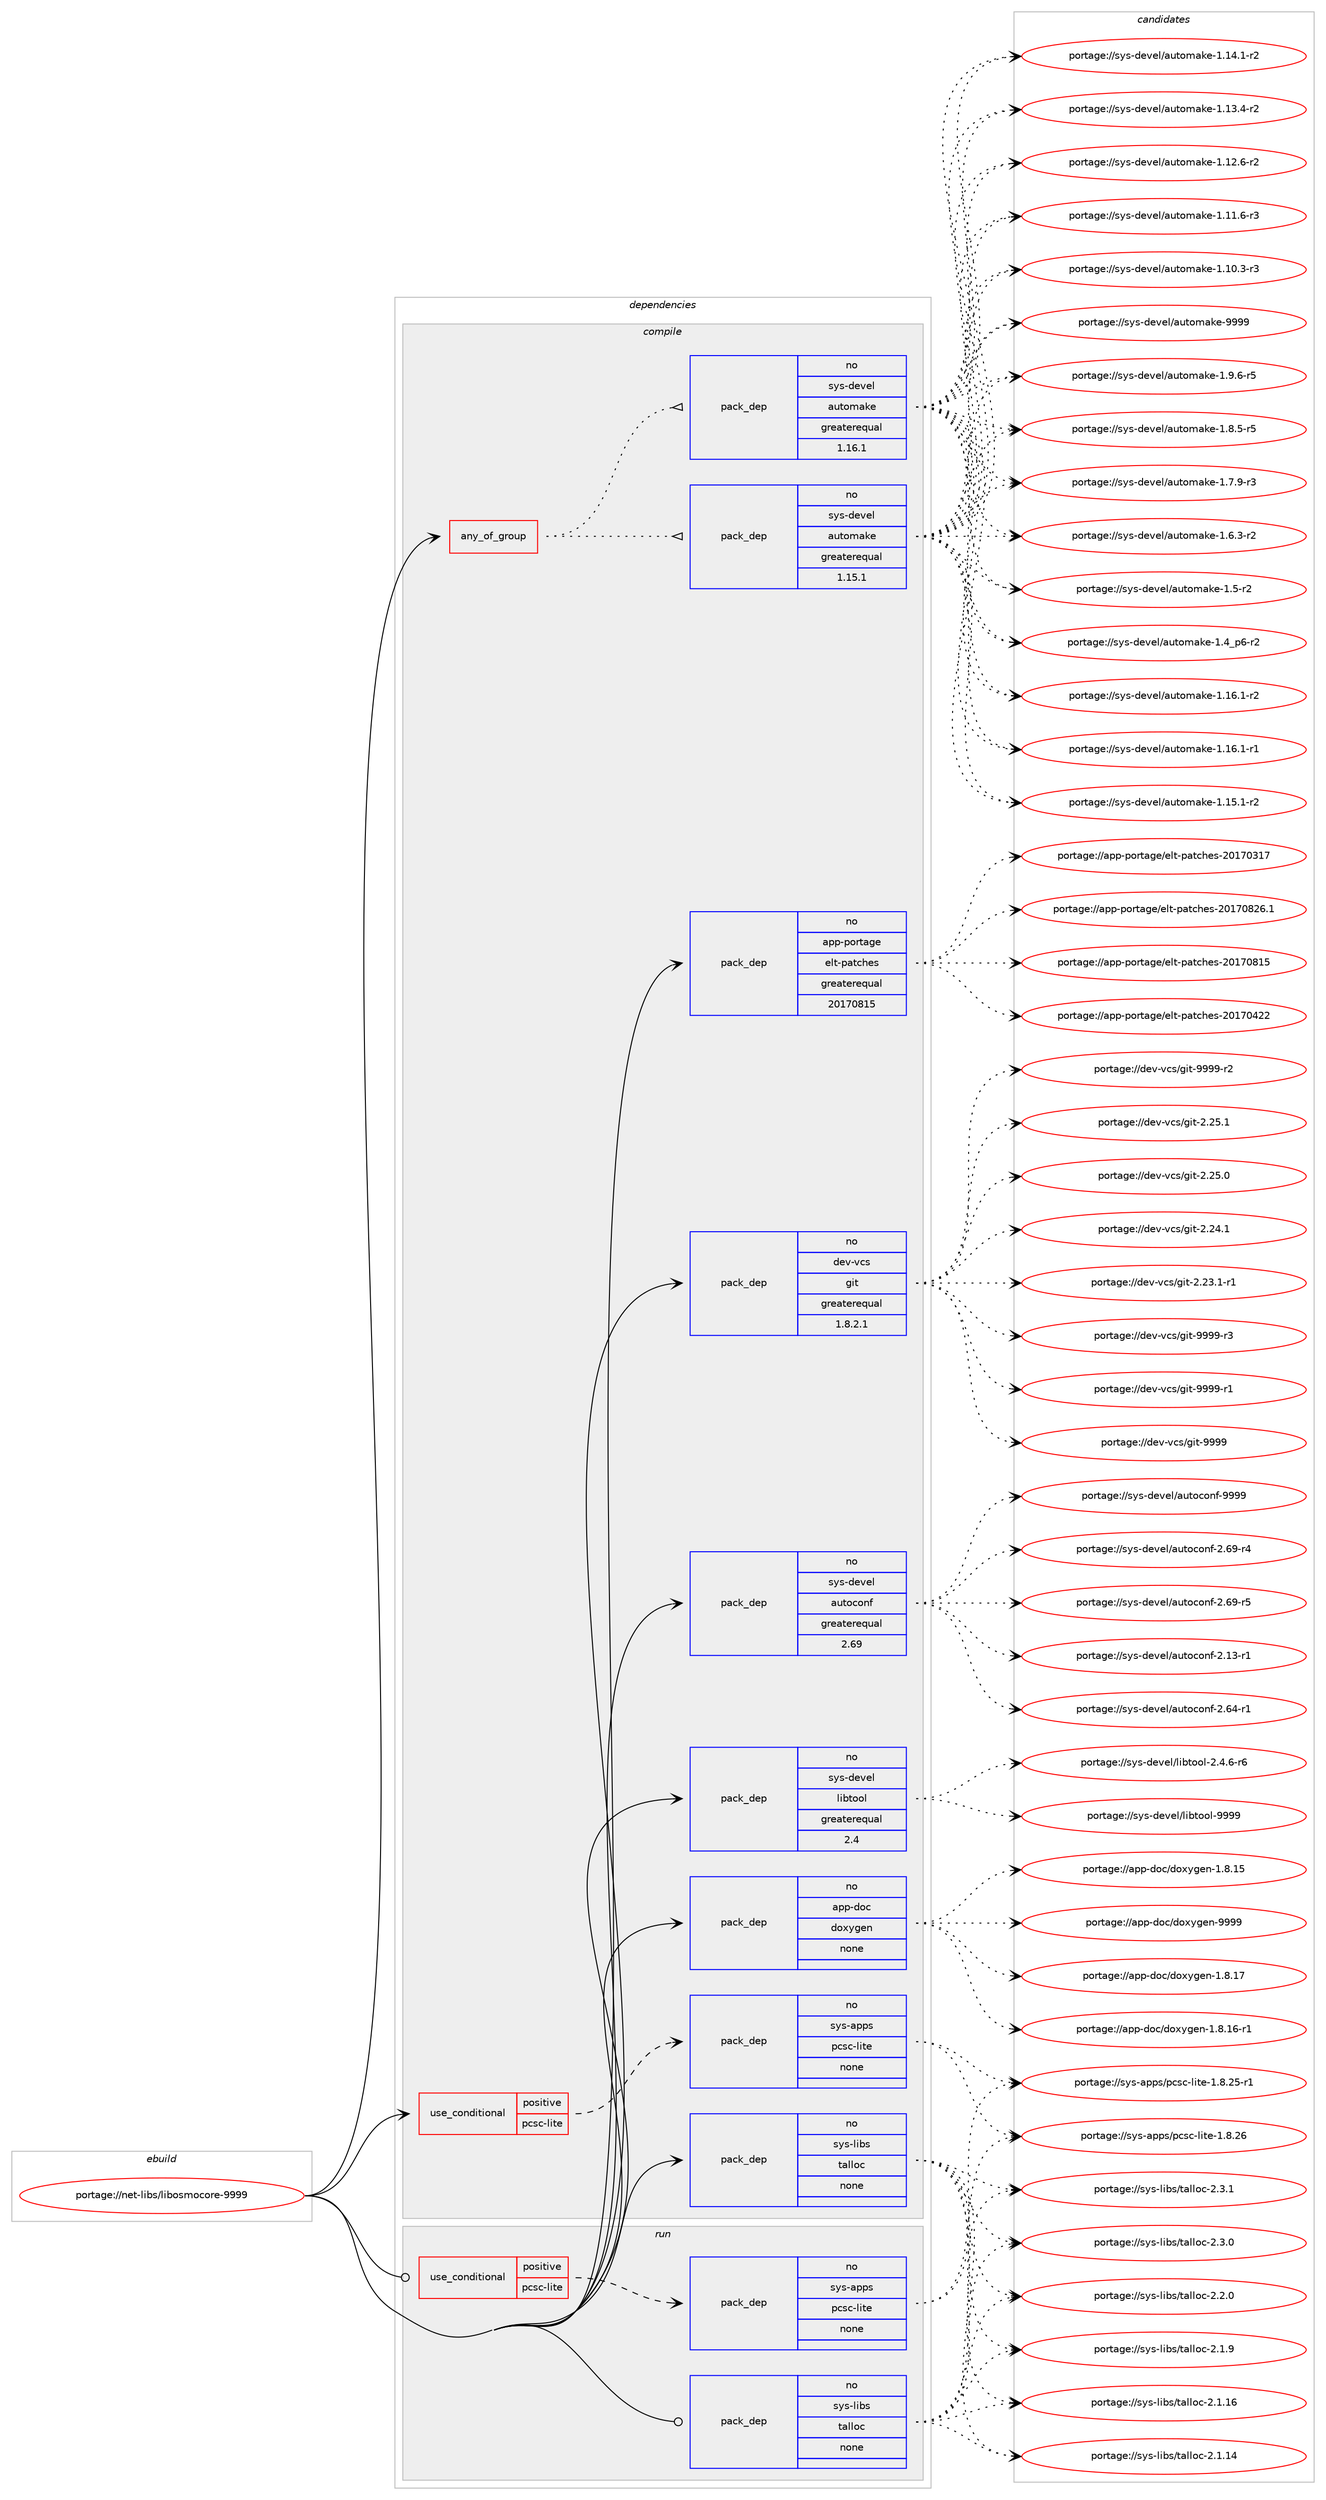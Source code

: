 digraph prolog {

# *************
# Graph options
# *************

newrank=true;
concentrate=true;
compound=true;
graph [rankdir=LR,fontname=Helvetica,fontsize=10,ranksep=1.5];#, ranksep=2.5, nodesep=0.2];
edge  [arrowhead=vee];
node  [fontname=Helvetica,fontsize=10];

# **********
# The ebuild
# **********

subgraph cluster_leftcol {
color=gray;
rank=same;
label=<<i>ebuild</i>>;
id [label="portage://net-libs/libosmocore-9999", color=red, width=4, href="../net-libs/libosmocore-9999.svg"];
}

# ****************
# The dependencies
# ****************

subgraph cluster_midcol {
color=gray;
label=<<i>dependencies</i>>;
subgraph cluster_compile {
fillcolor="#eeeeee";
style=filled;
label=<<i>compile</i>>;
subgraph any1130 {
dependency57361 [label=<<TABLE BORDER="0" CELLBORDER="1" CELLSPACING="0" CELLPADDING="4"><TR><TD CELLPADDING="10">any_of_group</TD></TR></TABLE>>, shape=none, color=red];subgraph pack44907 {
dependency57362 [label=<<TABLE BORDER="0" CELLBORDER="1" CELLSPACING="0" CELLPADDING="4" WIDTH="220"><TR><TD ROWSPAN="6" CELLPADDING="30">pack_dep</TD></TR><TR><TD WIDTH="110">no</TD></TR><TR><TD>sys-devel</TD></TR><TR><TD>automake</TD></TR><TR><TD>greaterequal</TD></TR><TR><TD>1.16.1</TD></TR></TABLE>>, shape=none, color=blue];
}
dependency57361:e -> dependency57362:w [weight=20,style="dotted",arrowhead="oinv"];
subgraph pack44908 {
dependency57363 [label=<<TABLE BORDER="0" CELLBORDER="1" CELLSPACING="0" CELLPADDING="4" WIDTH="220"><TR><TD ROWSPAN="6" CELLPADDING="30">pack_dep</TD></TR><TR><TD WIDTH="110">no</TD></TR><TR><TD>sys-devel</TD></TR><TR><TD>automake</TD></TR><TR><TD>greaterequal</TD></TR><TR><TD>1.15.1</TD></TR></TABLE>>, shape=none, color=blue];
}
dependency57361:e -> dependency57363:w [weight=20,style="dotted",arrowhead="oinv"];
}
id:e -> dependency57361:w [weight=20,style="solid",arrowhead="vee"];
subgraph cond11315 {
dependency57364 [label=<<TABLE BORDER="0" CELLBORDER="1" CELLSPACING="0" CELLPADDING="4"><TR><TD ROWSPAN="3" CELLPADDING="10">use_conditional</TD></TR><TR><TD>positive</TD></TR><TR><TD>pcsc-lite</TD></TR></TABLE>>, shape=none, color=red];
subgraph pack44909 {
dependency57365 [label=<<TABLE BORDER="0" CELLBORDER="1" CELLSPACING="0" CELLPADDING="4" WIDTH="220"><TR><TD ROWSPAN="6" CELLPADDING="30">pack_dep</TD></TR><TR><TD WIDTH="110">no</TD></TR><TR><TD>sys-apps</TD></TR><TR><TD>pcsc-lite</TD></TR><TR><TD>none</TD></TR><TR><TD></TD></TR></TABLE>>, shape=none, color=blue];
}
dependency57364:e -> dependency57365:w [weight=20,style="dashed",arrowhead="vee"];
}
id:e -> dependency57364:w [weight=20,style="solid",arrowhead="vee"];
subgraph pack44910 {
dependency57366 [label=<<TABLE BORDER="0" CELLBORDER="1" CELLSPACING="0" CELLPADDING="4" WIDTH="220"><TR><TD ROWSPAN="6" CELLPADDING="30">pack_dep</TD></TR><TR><TD WIDTH="110">no</TD></TR><TR><TD>app-doc</TD></TR><TR><TD>doxygen</TD></TR><TR><TD>none</TD></TR><TR><TD></TD></TR></TABLE>>, shape=none, color=blue];
}
id:e -> dependency57366:w [weight=20,style="solid",arrowhead="vee"];
subgraph pack44911 {
dependency57367 [label=<<TABLE BORDER="0" CELLBORDER="1" CELLSPACING="0" CELLPADDING="4" WIDTH="220"><TR><TD ROWSPAN="6" CELLPADDING="30">pack_dep</TD></TR><TR><TD WIDTH="110">no</TD></TR><TR><TD>app-portage</TD></TR><TR><TD>elt-patches</TD></TR><TR><TD>greaterequal</TD></TR><TR><TD>20170815</TD></TR></TABLE>>, shape=none, color=blue];
}
id:e -> dependency57367:w [weight=20,style="solid",arrowhead="vee"];
subgraph pack44912 {
dependency57368 [label=<<TABLE BORDER="0" CELLBORDER="1" CELLSPACING="0" CELLPADDING="4" WIDTH="220"><TR><TD ROWSPAN="6" CELLPADDING="30">pack_dep</TD></TR><TR><TD WIDTH="110">no</TD></TR><TR><TD>dev-vcs</TD></TR><TR><TD>git</TD></TR><TR><TD>greaterequal</TD></TR><TR><TD>1.8.2.1</TD></TR></TABLE>>, shape=none, color=blue];
}
id:e -> dependency57368:w [weight=20,style="solid",arrowhead="vee"];
subgraph pack44913 {
dependency57369 [label=<<TABLE BORDER="0" CELLBORDER="1" CELLSPACING="0" CELLPADDING="4" WIDTH="220"><TR><TD ROWSPAN="6" CELLPADDING="30">pack_dep</TD></TR><TR><TD WIDTH="110">no</TD></TR><TR><TD>sys-devel</TD></TR><TR><TD>autoconf</TD></TR><TR><TD>greaterequal</TD></TR><TR><TD>2.69</TD></TR></TABLE>>, shape=none, color=blue];
}
id:e -> dependency57369:w [weight=20,style="solid",arrowhead="vee"];
subgraph pack44914 {
dependency57370 [label=<<TABLE BORDER="0" CELLBORDER="1" CELLSPACING="0" CELLPADDING="4" WIDTH="220"><TR><TD ROWSPAN="6" CELLPADDING="30">pack_dep</TD></TR><TR><TD WIDTH="110">no</TD></TR><TR><TD>sys-devel</TD></TR><TR><TD>libtool</TD></TR><TR><TD>greaterequal</TD></TR><TR><TD>2.4</TD></TR></TABLE>>, shape=none, color=blue];
}
id:e -> dependency57370:w [weight=20,style="solid",arrowhead="vee"];
subgraph pack44915 {
dependency57371 [label=<<TABLE BORDER="0" CELLBORDER="1" CELLSPACING="0" CELLPADDING="4" WIDTH="220"><TR><TD ROWSPAN="6" CELLPADDING="30">pack_dep</TD></TR><TR><TD WIDTH="110">no</TD></TR><TR><TD>sys-libs</TD></TR><TR><TD>talloc</TD></TR><TR><TD>none</TD></TR><TR><TD></TD></TR></TABLE>>, shape=none, color=blue];
}
id:e -> dependency57371:w [weight=20,style="solid",arrowhead="vee"];
}
subgraph cluster_compileandrun {
fillcolor="#eeeeee";
style=filled;
label=<<i>compile and run</i>>;
}
subgraph cluster_run {
fillcolor="#eeeeee";
style=filled;
label=<<i>run</i>>;
subgraph cond11316 {
dependency57372 [label=<<TABLE BORDER="0" CELLBORDER="1" CELLSPACING="0" CELLPADDING="4"><TR><TD ROWSPAN="3" CELLPADDING="10">use_conditional</TD></TR><TR><TD>positive</TD></TR><TR><TD>pcsc-lite</TD></TR></TABLE>>, shape=none, color=red];
subgraph pack44916 {
dependency57373 [label=<<TABLE BORDER="0" CELLBORDER="1" CELLSPACING="0" CELLPADDING="4" WIDTH="220"><TR><TD ROWSPAN="6" CELLPADDING="30">pack_dep</TD></TR><TR><TD WIDTH="110">no</TD></TR><TR><TD>sys-apps</TD></TR><TR><TD>pcsc-lite</TD></TR><TR><TD>none</TD></TR><TR><TD></TD></TR></TABLE>>, shape=none, color=blue];
}
dependency57372:e -> dependency57373:w [weight=20,style="dashed",arrowhead="vee"];
}
id:e -> dependency57372:w [weight=20,style="solid",arrowhead="odot"];
subgraph pack44917 {
dependency57374 [label=<<TABLE BORDER="0" CELLBORDER="1" CELLSPACING="0" CELLPADDING="4" WIDTH="220"><TR><TD ROWSPAN="6" CELLPADDING="30">pack_dep</TD></TR><TR><TD WIDTH="110">no</TD></TR><TR><TD>sys-libs</TD></TR><TR><TD>talloc</TD></TR><TR><TD>none</TD></TR><TR><TD></TD></TR></TABLE>>, shape=none, color=blue];
}
id:e -> dependency57374:w [weight=20,style="solid",arrowhead="odot"];
}
}

# **************
# The candidates
# **************

subgraph cluster_choices {
rank=same;
color=gray;
label=<<i>candidates</i>>;

subgraph choice44907 {
color=black;
nodesep=1;
choice115121115451001011181011084797117116111109971071014557575757 [label="portage://sys-devel/automake-9999", color=red, width=4,href="../sys-devel/automake-9999.svg"];
choice115121115451001011181011084797117116111109971071014549465746544511453 [label="portage://sys-devel/automake-1.9.6-r5", color=red, width=4,href="../sys-devel/automake-1.9.6-r5.svg"];
choice115121115451001011181011084797117116111109971071014549465646534511453 [label="portage://sys-devel/automake-1.8.5-r5", color=red, width=4,href="../sys-devel/automake-1.8.5-r5.svg"];
choice115121115451001011181011084797117116111109971071014549465546574511451 [label="portage://sys-devel/automake-1.7.9-r3", color=red, width=4,href="../sys-devel/automake-1.7.9-r3.svg"];
choice115121115451001011181011084797117116111109971071014549465446514511450 [label="portage://sys-devel/automake-1.6.3-r2", color=red, width=4,href="../sys-devel/automake-1.6.3-r2.svg"];
choice11512111545100101118101108479711711611110997107101454946534511450 [label="portage://sys-devel/automake-1.5-r2", color=red, width=4,href="../sys-devel/automake-1.5-r2.svg"];
choice115121115451001011181011084797117116111109971071014549465295112544511450 [label="portage://sys-devel/automake-1.4_p6-r2", color=red, width=4,href="../sys-devel/automake-1.4_p6-r2.svg"];
choice11512111545100101118101108479711711611110997107101454946495446494511450 [label="portage://sys-devel/automake-1.16.1-r2", color=red, width=4,href="../sys-devel/automake-1.16.1-r2.svg"];
choice11512111545100101118101108479711711611110997107101454946495446494511449 [label="portage://sys-devel/automake-1.16.1-r1", color=red, width=4,href="../sys-devel/automake-1.16.1-r1.svg"];
choice11512111545100101118101108479711711611110997107101454946495346494511450 [label="portage://sys-devel/automake-1.15.1-r2", color=red, width=4,href="../sys-devel/automake-1.15.1-r2.svg"];
choice11512111545100101118101108479711711611110997107101454946495246494511450 [label="portage://sys-devel/automake-1.14.1-r2", color=red, width=4,href="../sys-devel/automake-1.14.1-r2.svg"];
choice11512111545100101118101108479711711611110997107101454946495146524511450 [label="portage://sys-devel/automake-1.13.4-r2", color=red, width=4,href="../sys-devel/automake-1.13.4-r2.svg"];
choice11512111545100101118101108479711711611110997107101454946495046544511450 [label="portage://sys-devel/automake-1.12.6-r2", color=red, width=4,href="../sys-devel/automake-1.12.6-r2.svg"];
choice11512111545100101118101108479711711611110997107101454946494946544511451 [label="portage://sys-devel/automake-1.11.6-r3", color=red, width=4,href="../sys-devel/automake-1.11.6-r3.svg"];
choice11512111545100101118101108479711711611110997107101454946494846514511451 [label="portage://sys-devel/automake-1.10.3-r3", color=red, width=4,href="../sys-devel/automake-1.10.3-r3.svg"];
dependency57362:e -> choice115121115451001011181011084797117116111109971071014557575757:w [style=dotted,weight="100"];
dependency57362:e -> choice115121115451001011181011084797117116111109971071014549465746544511453:w [style=dotted,weight="100"];
dependency57362:e -> choice115121115451001011181011084797117116111109971071014549465646534511453:w [style=dotted,weight="100"];
dependency57362:e -> choice115121115451001011181011084797117116111109971071014549465546574511451:w [style=dotted,weight="100"];
dependency57362:e -> choice115121115451001011181011084797117116111109971071014549465446514511450:w [style=dotted,weight="100"];
dependency57362:e -> choice11512111545100101118101108479711711611110997107101454946534511450:w [style=dotted,weight="100"];
dependency57362:e -> choice115121115451001011181011084797117116111109971071014549465295112544511450:w [style=dotted,weight="100"];
dependency57362:e -> choice11512111545100101118101108479711711611110997107101454946495446494511450:w [style=dotted,weight="100"];
dependency57362:e -> choice11512111545100101118101108479711711611110997107101454946495446494511449:w [style=dotted,weight="100"];
dependency57362:e -> choice11512111545100101118101108479711711611110997107101454946495346494511450:w [style=dotted,weight="100"];
dependency57362:e -> choice11512111545100101118101108479711711611110997107101454946495246494511450:w [style=dotted,weight="100"];
dependency57362:e -> choice11512111545100101118101108479711711611110997107101454946495146524511450:w [style=dotted,weight="100"];
dependency57362:e -> choice11512111545100101118101108479711711611110997107101454946495046544511450:w [style=dotted,weight="100"];
dependency57362:e -> choice11512111545100101118101108479711711611110997107101454946494946544511451:w [style=dotted,weight="100"];
dependency57362:e -> choice11512111545100101118101108479711711611110997107101454946494846514511451:w [style=dotted,weight="100"];
}
subgraph choice44908 {
color=black;
nodesep=1;
choice115121115451001011181011084797117116111109971071014557575757 [label="portage://sys-devel/automake-9999", color=red, width=4,href="../sys-devel/automake-9999.svg"];
choice115121115451001011181011084797117116111109971071014549465746544511453 [label="portage://sys-devel/automake-1.9.6-r5", color=red, width=4,href="../sys-devel/automake-1.9.6-r5.svg"];
choice115121115451001011181011084797117116111109971071014549465646534511453 [label="portage://sys-devel/automake-1.8.5-r5", color=red, width=4,href="../sys-devel/automake-1.8.5-r5.svg"];
choice115121115451001011181011084797117116111109971071014549465546574511451 [label="portage://sys-devel/automake-1.7.9-r3", color=red, width=4,href="../sys-devel/automake-1.7.9-r3.svg"];
choice115121115451001011181011084797117116111109971071014549465446514511450 [label="portage://sys-devel/automake-1.6.3-r2", color=red, width=4,href="../sys-devel/automake-1.6.3-r2.svg"];
choice11512111545100101118101108479711711611110997107101454946534511450 [label="portage://sys-devel/automake-1.5-r2", color=red, width=4,href="../sys-devel/automake-1.5-r2.svg"];
choice115121115451001011181011084797117116111109971071014549465295112544511450 [label="portage://sys-devel/automake-1.4_p6-r2", color=red, width=4,href="../sys-devel/automake-1.4_p6-r2.svg"];
choice11512111545100101118101108479711711611110997107101454946495446494511450 [label="portage://sys-devel/automake-1.16.1-r2", color=red, width=4,href="../sys-devel/automake-1.16.1-r2.svg"];
choice11512111545100101118101108479711711611110997107101454946495446494511449 [label="portage://sys-devel/automake-1.16.1-r1", color=red, width=4,href="../sys-devel/automake-1.16.1-r1.svg"];
choice11512111545100101118101108479711711611110997107101454946495346494511450 [label="portage://sys-devel/automake-1.15.1-r2", color=red, width=4,href="../sys-devel/automake-1.15.1-r2.svg"];
choice11512111545100101118101108479711711611110997107101454946495246494511450 [label="portage://sys-devel/automake-1.14.1-r2", color=red, width=4,href="../sys-devel/automake-1.14.1-r2.svg"];
choice11512111545100101118101108479711711611110997107101454946495146524511450 [label="portage://sys-devel/automake-1.13.4-r2", color=red, width=4,href="../sys-devel/automake-1.13.4-r2.svg"];
choice11512111545100101118101108479711711611110997107101454946495046544511450 [label="portage://sys-devel/automake-1.12.6-r2", color=red, width=4,href="../sys-devel/automake-1.12.6-r2.svg"];
choice11512111545100101118101108479711711611110997107101454946494946544511451 [label="portage://sys-devel/automake-1.11.6-r3", color=red, width=4,href="../sys-devel/automake-1.11.6-r3.svg"];
choice11512111545100101118101108479711711611110997107101454946494846514511451 [label="portage://sys-devel/automake-1.10.3-r3", color=red, width=4,href="../sys-devel/automake-1.10.3-r3.svg"];
dependency57363:e -> choice115121115451001011181011084797117116111109971071014557575757:w [style=dotted,weight="100"];
dependency57363:e -> choice115121115451001011181011084797117116111109971071014549465746544511453:w [style=dotted,weight="100"];
dependency57363:e -> choice115121115451001011181011084797117116111109971071014549465646534511453:w [style=dotted,weight="100"];
dependency57363:e -> choice115121115451001011181011084797117116111109971071014549465546574511451:w [style=dotted,weight="100"];
dependency57363:e -> choice115121115451001011181011084797117116111109971071014549465446514511450:w [style=dotted,weight="100"];
dependency57363:e -> choice11512111545100101118101108479711711611110997107101454946534511450:w [style=dotted,weight="100"];
dependency57363:e -> choice115121115451001011181011084797117116111109971071014549465295112544511450:w [style=dotted,weight="100"];
dependency57363:e -> choice11512111545100101118101108479711711611110997107101454946495446494511450:w [style=dotted,weight="100"];
dependency57363:e -> choice11512111545100101118101108479711711611110997107101454946495446494511449:w [style=dotted,weight="100"];
dependency57363:e -> choice11512111545100101118101108479711711611110997107101454946495346494511450:w [style=dotted,weight="100"];
dependency57363:e -> choice11512111545100101118101108479711711611110997107101454946495246494511450:w [style=dotted,weight="100"];
dependency57363:e -> choice11512111545100101118101108479711711611110997107101454946495146524511450:w [style=dotted,weight="100"];
dependency57363:e -> choice11512111545100101118101108479711711611110997107101454946495046544511450:w [style=dotted,weight="100"];
dependency57363:e -> choice11512111545100101118101108479711711611110997107101454946494946544511451:w [style=dotted,weight="100"];
dependency57363:e -> choice11512111545100101118101108479711711611110997107101454946494846514511451:w [style=dotted,weight="100"];
}
subgraph choice44909 {
color=black;
nodesep=1;
choice11512111545971121121154711299115994510810511610145494656465054 [label="portage://sys-apps/pcsc-lite-1.8.26", color=red, width=4,href="../sys-apps/pcsc-lite-1.8.26.svg"];
choice115121115459711211211547112991159945108105116101454946564650534511449 [label="portage://sys-apps/pcsc-lite-1.8.25-r1", color=red, width=4,href="../sys-apps/pcsc-lite-1.8.25-r1.svg"];
dependency57365:e -> choice11512111545971121121154711299115994510810511610145494656465054:w [style=dotted,weight="100"];
dependency57365:e -> choice115121115459711211211547112991159945108105116101454946564650534511449:w [style=dotted,weight="100"];
}
subgraph choice44910 {
color=black;
nodesep=1;
choice971121124510011199471001111201211031011104557575757 [label="portage://app-doc/doxygen-9999", color=red, width=4,href="../app-doc/doxygen-9999.svg"];
choice9711211245100111994710011112012110310111045494656464955 [label="portage://app-doc/doxygen-1.8.17", color=red, width=4,href="../app-doc/doxygen-1.8.17.svg"];
choice97112112451001119947100111120121103101110454946564649544511449 [label="portage://app-doc/doxygen-1.8.16-r1", color=red, width=4,href="../app-doc/doxygen-1.8.16-r1.svg"];
choice9711211245100111994710011112012110310111045494656464953 [label="portage://app-doc/doxygen-1.8.15", color=red, width=4,href="../app-doc/doxygen-1.8.15.svg"];
dependency57366:e -> choice971121124510011199471001111201211031011104557575757:w [style=dotted,weight="100"];
dependency57366:e -> choice9711211245100111994710011112012110310111045494656464955:w [style=dotted,weight="100"];
dependency57366:e -> choice97112112451001119947100111120121103101110454946564649544511449:w [style=dotted,weight="100"];
dependency57366:e -> choice9711211245100111994710011112012110310111045494656464953:w [style=dotted,weight="100"];
}
subgraph choice44911 {
color=black;
nodesep=1;
choice971121124511211111411697103101471011081164511297116991041011154550484955485650544649 [label="portage://app-portage/elt-patches-20170826.1", color=red, width=4,href="../app-portage/elt-patches-20170826.1.svg"];
choice97112112451121111141169710310147101108116451129711699104101115455048495548564953 [label="portage://app-portage/elt-patches-20170815", color=red, width=4,href="../app-portage/elt-patches-20170815.svg"];
choice97112112451121111141169710310147101108116451129711699104101115455048495548525050 [label="portage://app-portage/elt-patches-20170422", color=red, width=4,href="../app-portage/elt-patches-20170422.svg"];
choice97112112451121111141169710310147101108116451129711699104101115455048495548514955 [label="portage://app-portage/elt-patches-20170317", color=red, width=4,href="../app-portage/elt-patches-20170317.svg"];
dependency57367:e -> choice971121124511211111411697103101471011081164511297116991041011154550484955485650544649:w [style=dotted,weight="100"];
dependency57367:e -> choice97112112451121111141169710310147101108116451129711699104101115455048495548564953:w [style=dotted,weight="100"];
dependency57367:e -> choice97112112451121111141169710310147101108116451129711699104101115455048495548525050:w [style=dotted,weight="100"];
dependency57367:e -> choice97112112451121111141169710310147101108116451129711699104101115455048495548514955:w [style=dotted,weight="100"];
}
subgraph choice44912 {
color=black;
nodesep=1;
choice10010111845118991154710310511645575757574511451 [label="portage://dev-vcs/git-9999-r3", color=red, width=4,href="../dev-vcs/git-9999-r3.svg"];
choice10010111845118991154710310511645575757574511450 [label="portage://dev-vcs/git-9999-r2", color=red, width=4,href="../dev-vcs/git-9999-r2.svg"];
choice10010111845118991154710310511645575757574511449 [label="portage://dev-vcs/git-9999-r1", color=red, width=4,href="../dev-vcs/git-9999-r1.svg"];
choice1001011184511899115471031051164557575757 [label="portage://dev-vcs/git-9999", color=red, width=4,href="../dev-vcs/git-9999.svg"];
choice10010111845118991154710310511645504650534649 [label="portage://dev-vcs/git-2.25.1", color=red, width=4,href="../dev-vcs/git-2.25.1.svg"];
choice10010111845118991154710310511645504650534648 [label="portage://dev-vcs/git-2.25.0", color=red, width=4,href="../dev-vcs/git-2.25.0.svg"];
choice10010111845118991154710310511645504650524649 [label="portage://dev-vcs/git-2.24.1", color=red, width=4,href="../dev-vcs/git-2.24.1.svg"];
choice100101118451189911547103105116455046505146494511449 [label="portage://dev-vcs/git-2.23.1-r1", color=red, width=4,href="../dev-vcs/git-2.23.1-r1.svg"];
dependency57368:e -> choice10010111845118991154710310511645575757574511451:w [style=dotted,weight="100"];
dependency57368:e -> choice10010111845118991154710310511645575757574511450:w [style=dotted,weight="100"];
dependency57368:e -> choice10010111845118991154710310511645575757574511449:w [style=dotted,weight="100"];
dependency57368:e -> choice1001011184511899115471031051164557575757:w [style=dotted,weight="100"];
dependency57368:e -> choice10010111845118991154710310511645504650534649:w [style=dotted,weight="100"];
dependency57368:e -> choice10010111845118991154710310511645504650534648:w [style=dotted,weight="100"];
dependency57368:e -> choice10010111845118991154710310511645504650524649:w [style=dotted,weight="100"];
dependency57368:e -> choice100101118451189911547103105116455046505146494511449:w [style=dotted,weight="100"];
}
subgraph choice44913 {
color=black;
nodesep=1;
choice115121115451001011181011084797117116111991111101024557575757 [label="portage://sys-devel/autoconf-9999", color=red, width=4,href="../sys-devel/autoconf-9999.svg"];
choice1151211154510010111810110847971171161119911111010245504654574511453 [label="portage://sys-devel/autoconf-2.69-r5", color=red, width=4,href="../sys-devel/autoconf-2.69-r5.svg"];
choice1151211154510010111810110847971171161119911111010245504654574511452 [label="portage://sys-devel/autoconf-2.69-r4", color=red, width=4,href="../sys-devel/autoconf-2.69-r4.svg"];
choice1151211154510010111810110847971171161119911111010245504654524511449 [label="portage://sys-devel/autoconf-2.64-r1", color=red, width=4,href="../sys-devel/autoconf-2.64-r1.svg"];
choice1151211154510010111810110847971171161119911111010245504649514511449 [label="portage://sys-devel/autoconf-2.13-r1", color=red, width=4,href="../sys-devel/autoconf-2.13-r1.svg"];
dependency57369:e -> choice115121115451001011181011084797117116111991111101024557575757:w [style=dotted,weight="100"];
dependency57369:e -> choice1151211154510010111810110847971171161119911111010245504654574511453:w [style=dotted,weight="100"];
dependency57369:e -> choice1151211154510010111810110847971171161119911111010245504654574511452:w [style=dotted,weight="100"];
dependency57369:e -> choice1151211154510010111810110847971171161119911111010245504654524511449:w [style=dotted,weight="100"];
dependency57369:e -> choice1151211154510010111810110847971171161119911111010245504649514511449:w [style=dotted,weight="100"];
}
subgraph choice44914 {
color=black;
nodesep=1;
choice1151211154510010111810110847108105981161111111084557575757 [label="portage://sys-devel/libtool-9999", color=red, width=4,href="../sys-devel/libtool-9999.svg"];
choice1151211154510010111810110847108105981161111111084550465246544511454 [label="portage://sys-devel/libtool-2.4.6-r6", color=red, width=4,href="../sys-devel/libtool-2.4.6-r6.svg"];
dependency57370:e -> choice1151211154510010111810110847108105981161111111084557575757:w [style=dotted,weight="100"];
dependency57370:e -> choice1151211154510010111810110847108105981161111111084550465246544511454:w [style=dotted,weight="100"];
}
subgraph choice44915 {
color=black;
nodesep=1;
choice1151211154510810598115471169710810811199455046514649 [label="portage://sys-libs/talloc-2.3.1", color=red, width=4,href="../sys-libs/talloc-2.3.1.svg"];
choice1151211154510810598115471169710810811199455046514648 [label="portage://sys-libs/talloc-2.3.0", color=red, width=4,href="../sys-libs/talloc-2.3.0.svg"];
choice1151211154510810598115471169710810811199455046504648 [label="portage://sys-libs/talloc-2.2.0", color=red, width=4,href="../sys-libs/talloc-2.2.0.svg"];
choice1151211154510810598115471169710810811199455046494657 [label="portage://sys-libs/talloc-2.1.9", color=red, width=4,href="../sys-libs/talloc-2.1.9.svg"];
choice115121115451081059811547116971081081119945504649464954 [label="portage://sys-libs/talloc-2.1.16", color=red, width=4,href="../sys-libs/talloc-2.1.16.svg"];
choice115121115451081059811547116971081081119945504649464952 [label="portage://sys-libs/talloc-2.1.14", color=red, width=4,href="../sys-libs/talloc-2.1.14.svg"];
dependency57371:e -> choice1151211154510810598115471169710810811199455046514649:w [style=dotted,weight="100"];
dependency57371:e -> choice1151211154510810598115471169710810811199455046514648:w [style=dotted,weight="100"];
dependency57371:e -> choice1151211154510810598115471169710810811199455046504648:w [style=dotted,weight="100"];
dependency57371:e -> choice1151211154510810598115471169710810811199455046494657:w [style=dotted,weight="100"];
dependency57371:e -> choice115121115451081059811547116971081081119945504649464954:w [style=dotted,weight="100"];
dependency57371:e -> choice115121115451081059811547116971081081119945504649464952:w [style=dotted,weight="100"];
}
subgraph choice44916 {
color=black;
nodesep=1;
choice11512111545971121121154711299115994510810511610145494656465054 [label="portage://sys-apps/pcsc-lite-1.8.26", color=red, width=4,href="../sys-apps/pcsc-lite-1.8.26.svg"];
choice115121115459711211211547112991159945108105116101454946564650534511449 [label="portage://sys-apps/pcsc-lite-1.8.25-r1", color=red, width=4,href="../sys-apps/pcsc-lite-1.8.25-r1.svg"];
dependency57373:e -> choice11512111545971121121154711299115994510810511610145494656465054:w [style=dotted,weight="100"];
dependency57373:e -> choice115121115459711211211547112991159945108105116101454946564650534511449:w [style=dotted,weight="100"];
}
subgraph choice44917 {
color=black;
nodesep=1;
choice1151211154510810598115471169710810811199455046514649 [label="portage://sys-libs/talloc-2.3.1", color=red, width=4,href="../sys-libs/talloc-2.3.1.svg"];
choice1151211154510810598115471169710810811199455046514648 [label="portage://sys-libs/talloc-2.3.0", color=red, width=4,href="../sys-libs/talloc-2.3.0.svg"];
choice1151211154510810598115471169710810811199455046504648 [label="portage://sys-libs/talloc-2.2.0", color=red, width=4,href="../sys-libs/talloc-2.2.0.svg"];
choice1151211154510810598115471169710810811199455046494657 [label="portage://sys-libs/talloc-2.1.9", color=red, width=4,href="../sys-libs/talloc-2.1.9.svg"];
choice115121115451081059811547116971081081119945504649464954 [label="portage://sys-libs/talloc-2.1.16", color=red, width=4,href="../sys-libs/talloc-2.1.16.svg"];
choice115121115451081059811547116971081081119945504649464952 [label="portage://sys-libs/talloc-2.1.14", color=red, width=4,href="../sys-libs/talloc-2.1.14.svg"];
dependency57374:e -> choice1151211154510810598115471169710810811199455046514649:w [style=dotted,weight="100"];
dependency57374:e -> choice1151211154510810598115471169710810811199455046514648:w [style=dotted,weight="100"];
dependency57374:e -> choice1151211154510810598115471169710810811199455046504648:w [style=dotted,weight="100"];
dependency57374:e -> choice1151211154510810598115471169710810811199455046494657:w [style=dotted,weight="100"];
dependency57374:e -> choice115121115451081059811547116971081081119945504649464954:w [style=dotted,weight="100"];
dependency57374:e -> choice115121115451081059811547116971081081119945504649464952:w [style=dotted,weight="100"];
}
}

}
